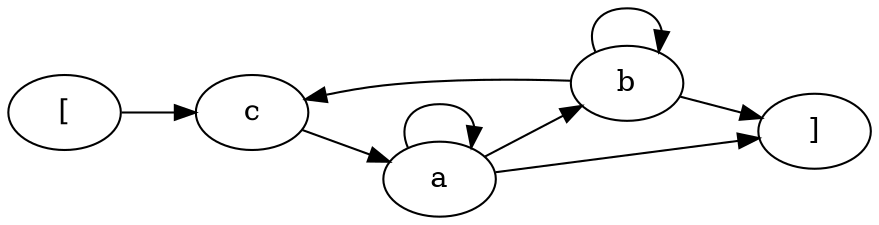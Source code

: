 digraph G {
rankdir = LR
label = "";
esg0_vertex0 -> esg0_vertex3;
esg0_vertex2 -> esg0_vertex4;
esg0_vertex1 -> esg0_vertex4;
esg0_vertex1 -> esg0_vertex1;
esg0_vertex2 -> esg0_vertex2;
esg0_vertex1 -> esg0_vertex2;
esg0_vertex2 -> esg0_vertex3;
esg0_vertex3 -> esg0_vertex1;
esg0_vertex0 [label = "["]
esg0_vertex3 [label = "c"]
esg0_vertex2 [label = "b"]
esg0_vertex4 [label = "]"]
esg0_vertex1 [label = "a"]
}
